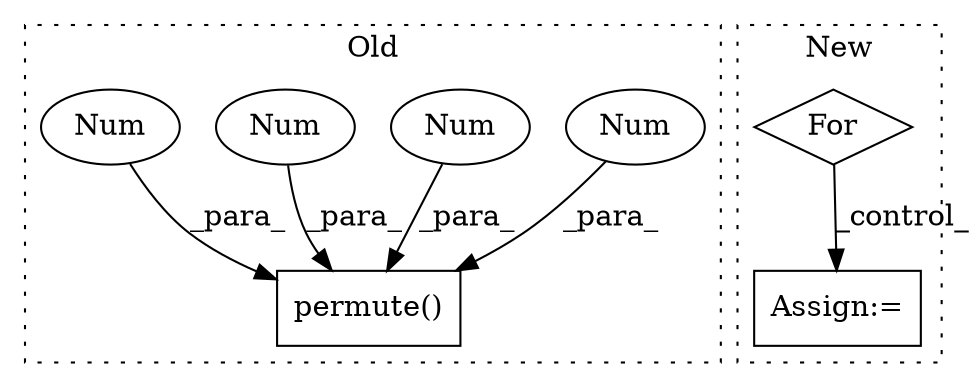 digraph G {
subgraph cluster0 {
1 [label="permute()" a="75" s="2094,2114" l="10,1" shape="box"];
4 [label="Num" a="76" s="2113" l="1" shape="ellipse"];
5 [label="Num" a="76" s="2110" l="1" shape="ellipse"];
6 [label="Num" a="76" s="2107" l="1" shape="ellipse"];
7 [label="Num" a="76" s="2104" l="1" shape="ellipse"];
label = "Old";
style="dotted";
}
subgraph cluster1 {
2 [label="For" a="107" s="780,804" l="4,14" shape="diamond"];
3 [label="Assign:=" a="68" s="873" l="3" shape="box"];
label = "New";
style="dotted";
}
2 -> 3 [label="_control_"];
4 -> 1 [label="_para_"];
5 -> 1 [label="_para_"];
6 -> 1 [label="_para_"];
7 -> 1 [label="_para_"];
}